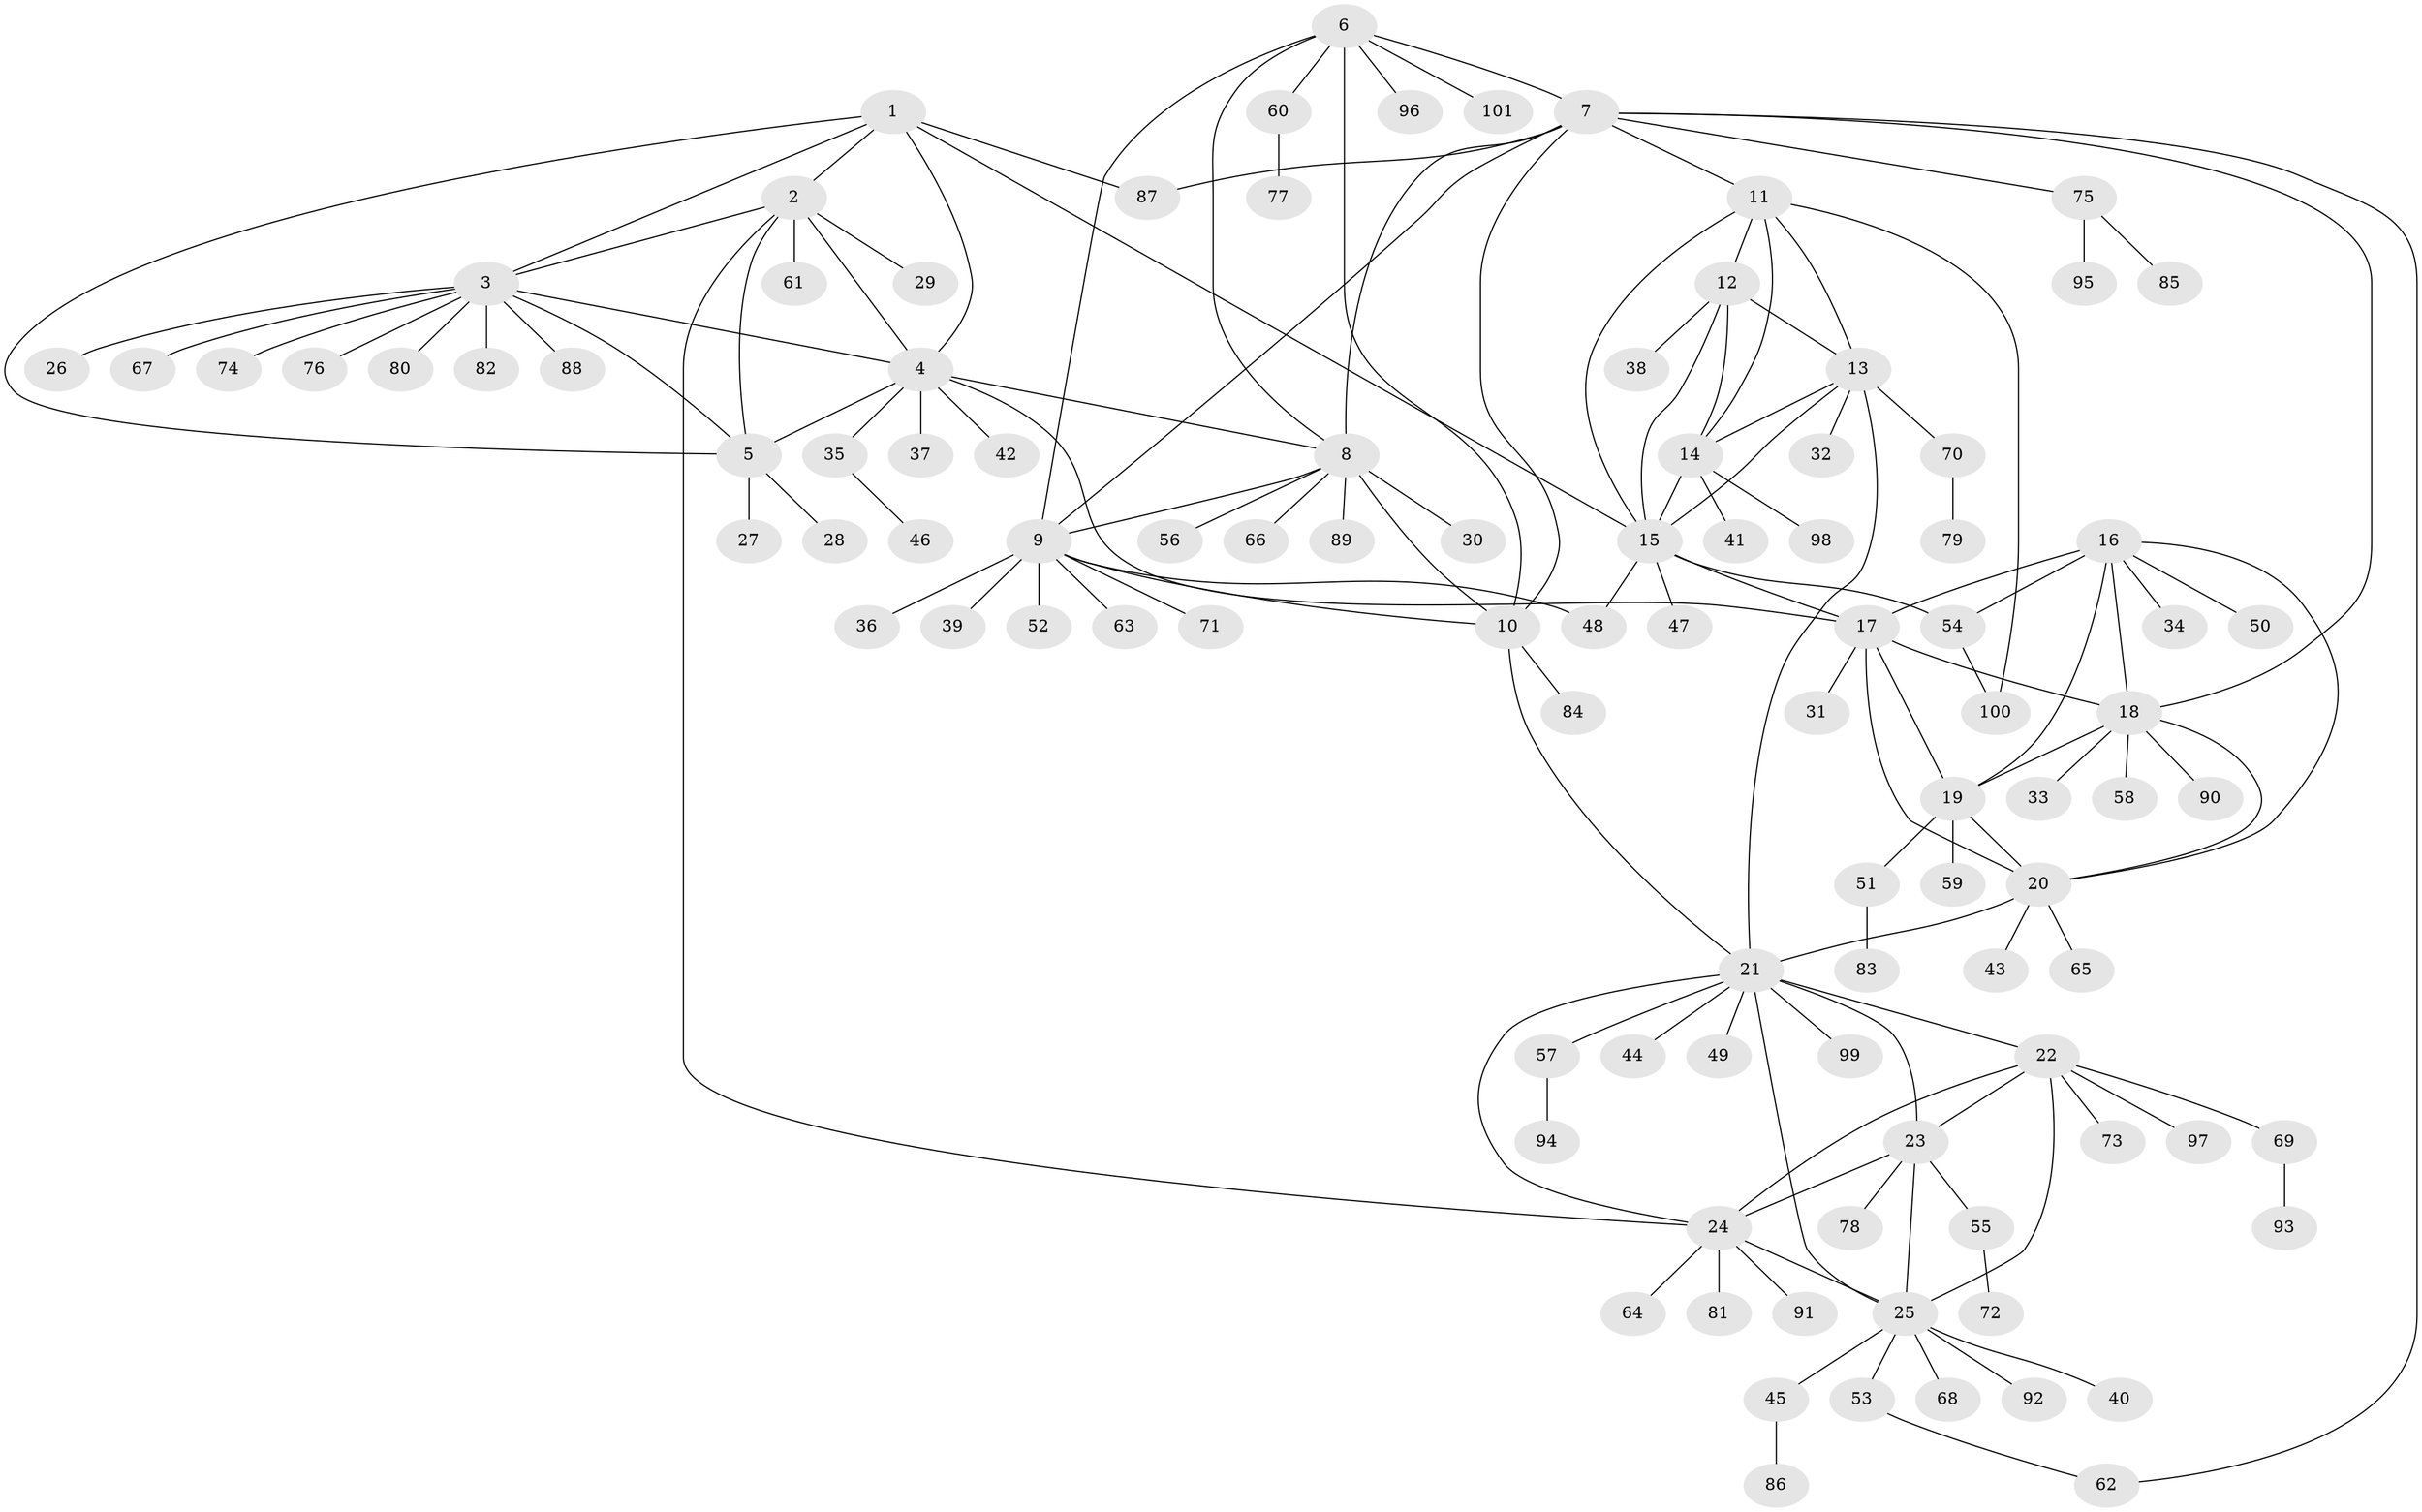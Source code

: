 // coarse degree distribution, {7: 0.02631578947368421, 5: 0.039473684210526314, 9: 0.02631578947368421, 8: 0.06578947368421052, 11: 0.013157894736842105, 13: 0.013157894736842105, 4: 0.039473684210526314, 14: 0.013157894736842105, 1: 0.6973684210526315, 2: 0.06578947368421052}
// Generated by graph-tools (version 1.1) at 2025/42/03/06/25 10:42:11]
// undirected, 101 vertices, 141 edges
graph export_dot {
graph [start="1"]
  node [color=gray90,style=filled];
  1;
  2;
  3;
  4;
  5;
  6;
  7;
  8;
  9;
  10;
  11;
  12;
  13;
  14;
  15;
  16;
  17;
  18;
  19;
  20;
  21;
  22;
  23;
  24;
  25;
  26;
  27;
  28;
  29;
  30;
  31;
  32;
  33;
  34;
  35;
  36;
  37;
  38;
  39;
  40;
  41;
  42;
  43;
  44;
  45;
  46;
  47;
  48;
  49;
  50;
  51;
  52;
  53;
  54;
  55;
  56;
  57;
  58;
  59;
  60;
  61;
  62;
  63;
  64;
  65;
  66;
  67;
  68;
  69;
  70;
  71;
  72;
  73;
  74;
  75;
  76;
  77;
  78;
  79;
  80;
  81;
  82;
  83;
  84;
  85;
  86;
  87;
  88;
  89;
  90;
  91;
  92;
  93;
  94;
  95;
  96;
  97;
  98;
  99;
  100;
  101;
  1 -- 2;
  1 -- 3;
  1 -- 4;
  1 -- 5;
  1 -- 15;
  1 -- 87;
  2 -- 3;
  2 -- 4;
  2 -- 5;
  2 -- 24;
  2 -- 29;
  2 -- 61;
  3 -- 4;
  3 -- 5;
  3 -- 26;
  3 -- 67;
  3 -- 74;
  3 -- 76;
  3 -- 80;
  3 -- 82;
  3 -- 88;
  4 -- 5;
  4 -- 8;
  4 -- 17;
  4 -- 35;
  4 -- 37;
  4 -- 42;
  5 -- 27;
  5 -- 28;
  6 -- 7;
  6 -- 8;
  6 -- 9;
  6 -- 10;
  6 -- 60;
  6 -- 96;
  6 -- 101;
  7 -- 8;
  7 -- 9;
  7 -- 10;
  7 -- 11;
  7 -- 18;
  7 -- 62;
  7 -- 75;
  7 -- 87;
  8 -- 9;
  8 -- 10;
  8 -- 30;
  8 -- 56;
  8 -- 66;
  8 -- 89;
  9 -- 10;
  9 -- 36;
  9 -- 39;
  9 -- 48;
  9 -- 52;
  9 -- 63;
  9 -- 71;
  10 -- 21;
  10 -- 84;
  11 -- 12;
  11 -- 13;
  11 -- 14;
  11 -- 15;
  11 -- 100;
  12 -- 13;
  12 -- 14;
  12 -- 15;
  12 -- 38;
  13 -- 14;
  13 -- 15;
  13 -- 21;
  13 -- 32;
  13 -- 70;
  14 -- 15;
  14 -- 41;
  14 -- 98;
  15 -- 17;
  15 -- 47;
  15 -- 48;
  15 -- 54;
  16 -- 17;
  16 -- 18;
  16 -- 19;
  16 -- 20;
  16 -- 34;
  16 -- 50;
  16 -- 54;
  17 -- 18;
  17 -- 19;
  17 -- 20;
  17 -- 31;
  18 -- 19;
  18 -- 20;
  18 -- 33;
  18 -- 58;
  18 -- 90;
  19 -- 20;
  19 -- 51;
  19 -- 59;
  20 -- 21;
  20 -- 43;
  20 -- 65;
  21 -- 22;
  21 -- 23;
  21 -- 24;
  21 -- 25;
  21 -- 44;
  21 -- 49;
  21 -- 57;
  21 -- 99;
  22 -- 23;
  22 -- 24;
  22 -- 25;
  22 -- 69;
  22 -- 73;
  22 -- 97;
  23 -- 24;
  23 -- 25;
  23 -- 55;
  23 -- 78;
  24 -- 25;
  24 -- 64;
  24 -- 81;
  24 -- 91;
  25 -- 40;
  25 -- 45;
  25 -- 53;
  25 -- 68;
  25 -- 92;
  35 -- 46;
  45 -- 86;
  51 -- 83;
  53 -- 62;
  54 -- 100;
  55 -- 72;
  57 -- 94;
  60 -- 77;
  69 -- 93;
  70 -- 79;
  75 -- 85;
  75 -- 95;
}
